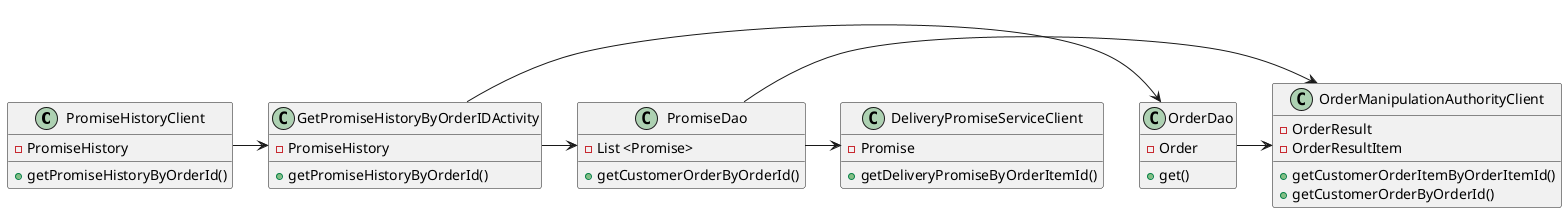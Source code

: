 @startuml

class PromiseHistoryClient{
    + getPromiseHistoryByOrderId()
    - PromiseHistory
}
class GetPromiseHistoryByOrderIDActivity{
    + getPromiseHistoryByOrderId()
    - PromiseHistory
}
class OrderDao{
    + get()
    - Order
}
class PromiseDao{
    + getCustomerOrderByOrderId()
    - List <Promise>
}
class OrderManipulationAuthorityClient{
    + getCustomerOrderItemByOrderItemId()
    + getCustomerOrderByOrderId()
    - OrderResult
    - OrderResultItem
}
class DeliveryPromiseServiceClient{
    + getDeliveryPromiseByOrderItemId()
    - Promise
}

PromiseHistoryClient -> GetPromiseHistoryByOrderIDActivity
GetPromiseHistoryByOrderIDActivity -> OrderDao
OrderDao -> OrderManipulationAuthorityClient
GetPromiseHistoryByOrderIDActivity -> PromiseDao
PromiseDao -> OrderManipulationAuthorityClient
PromiseDao -> DeliveryPromiseServiceClient


@enduml